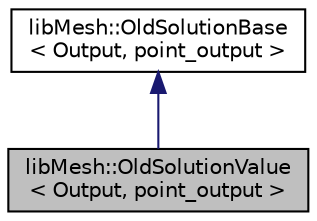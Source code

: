 digraph "libMesh::OldSolutionValue&lt; Output, point_output &gt;"
{
 // INTERACTIVE_SVG=YES
  edge [fontname="Helvetica",fontsize="10",labelfontname="Helvetica",labelfontsize="10"];
  node [fontname="Helvetica",fontsize="10",shape=record];
  Node1 [label="libMesh::OldSolutionValue\l\< Output, point_output \>",height=0.2,width=0.4,color="black", fillcolor="grey75", style="filled" fontcolor="black"];
  Node2 -> Node1 [dir="back",color="midnightblue",fontsize="10",style="solid",fontname="Helvetica"];
  Node2 [label="libMesh::OldSolutionBase\l\< Output, point_output \>",height=0.2,width=0.4,color="black", fillcolor="white", style="filled",URL="$classlibMesh_1_1OldSolutionBase.html",tooltip="The OldSolutionBase input functor abstract base class is the root of the OldSolutionValue and OldSolu..."];
}
